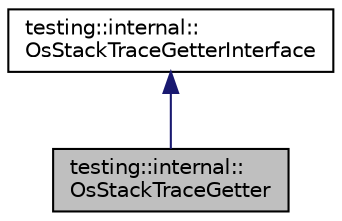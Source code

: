 digraph "testing::internal::OsStackTraceGetter"
{
  edge [fontname="Helvetica",fontsize="10",labelfontname="Helvetica",labelfontsize="10"];
  node [fontname="Helvetica",fontsize="10",shape=record];
  Node1 [label="testing::internal::\lOsStackTraceGetter",height=0.2,width=0.4,color="black", fillcolor="grey75", style="filled", fontcolor="black"];
  Node2 -> Node1 [dir="back",color="midnightblue",fontsize="10",style="solid"];
  Node2 [label="testing::internal::\lOsStackTraceGetterInterface",height=0.2,width=0.4,color="black", fillcolor="white", style="filled",URL="$classtesting_1_1internal_1_1_os_stack_trace_getter_interface.html"];
}
